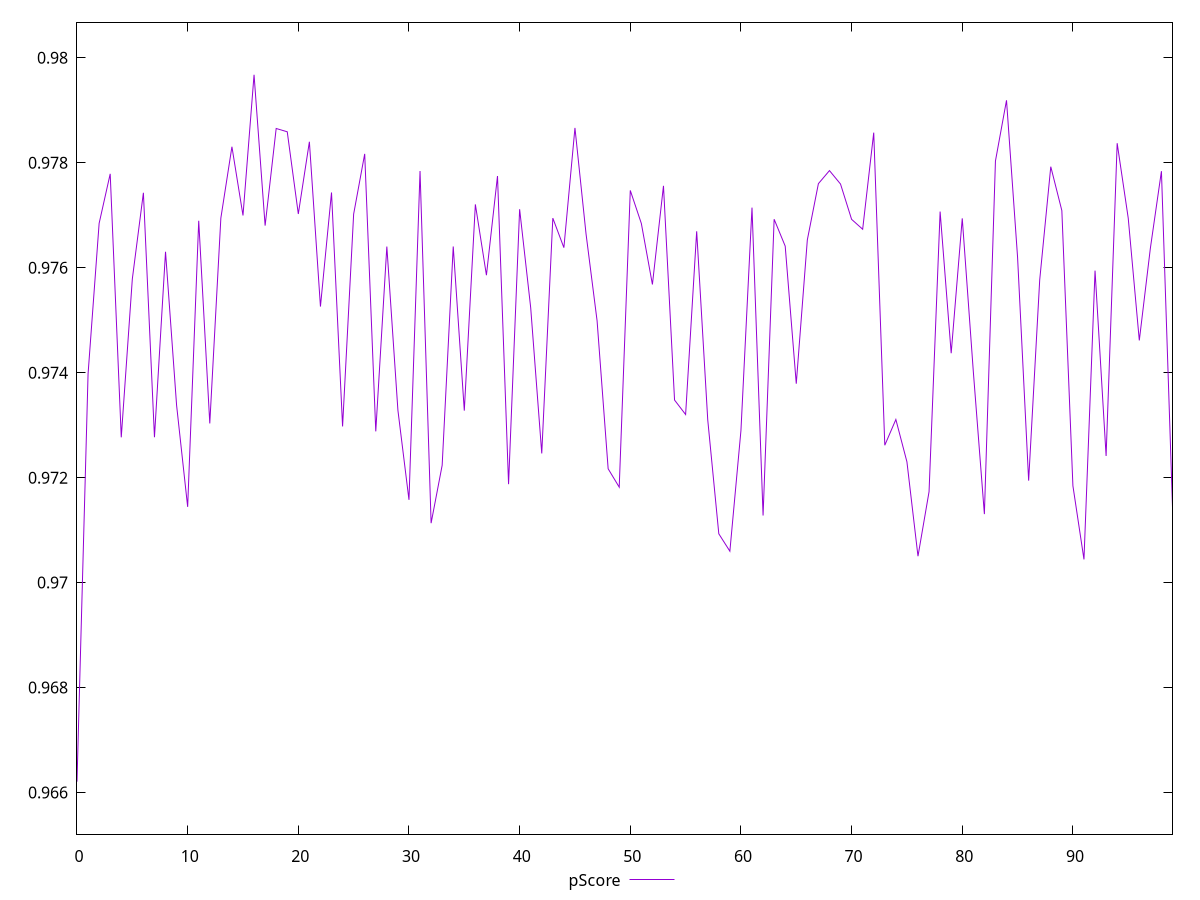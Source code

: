 reset

$pScore <<EOF
0 0.9662082786258601
1 0.9739759651490963
2 0.9768443697419184
3 0.9777876906150202
4 0.9727676133470857
5 0.975785240623293
6 0.9774267648498759
7 0.972769679503225
8 0.9763029808172812
9 0.9733782586070132
10 0.9714429760522884
11 0.9768938584646849
12 0.9730326848117341
13 0.9769448132891565
14 0.9783039442886305
15 0.9769945717434914
16 0.9796745801455348
17 0.9768009274279911
18 0.9786516915784669
19 0.9785884484592374
20 0.9770230346597202
21 0.9783988724981247
22 0.9752586821341793
23 0.9774316519899253
24 0.9729754919130227
25 0.977020378883489
26 0.9781678008265562
27 0.9728807244440596
28 0.9764019242464214
29 0.9732841932755619
30 0.9715769141849262
31 0.9778413479747219
32 0.9711325168887199
33 0.9722352977476239
34 0.9764030779843379
35 0.9732768246917776
36 0.9772055260092922
37 0.9758561050225505
38 0.9777459109193853
39 0.971875782551131
40 0.977112858980002
41 0.9752370121646818
42 0.9724613841317988
43 0.9769436731387524
44 0.9763811520549522
45 0.9786626487245067
46 0.9766462567436075
47 0.9749873185458678
48 0.9721685056771732
49 0.9718186544791787
50 0.9774718562763436
51 0.9768417034298034
52 0.9756799183939944
53 0.9775592765711558
54 0.9734778695125854
55 0.973202263485483
56 0.9766932862532722
57 0.9731013192121244
58 0.9709297544867668
59 0.9705981479312012
60 0.9728951561705509
61 0.9771442738646279
62 0.9712781958039812
63 0.9769227652733448
64 0.9764103843244444
65 0.9737897812195303
66 0.9765290467824091
67 0.9776004872745168
68 0.9778491674225089
69 0.9775929973150985
70 0.9769208640779599
71 0.9767318678195378
72 0.9785727140230502
73 0.9726169891148424
74 0.973107479736937
75 0.9723011773996251
76 0.9705032514725058
77 0.9717320139485142
78 0.9770685378313029
79 0.9743696060040539
80 0.9769394923406673
81 0.974021196658178
82 0.9713053380272552
83 0.9780319589456145
84 0.979188401355263
85 0.9761968743358826
86 0.9719424998394135
87 0.9757673131888323
88 0.977923938777318
89 0.9770874838633042
90 0.9718438650525218
91 0.9704421989144407
92 0.9759435666470231
93 0.9724127463705664
94 0.9783709315222728
95 0.9769425329595243
96 0.974613608118951
97 0.976369992780288
98 0.9778379963476578
99 0.971439591924189
EOF

set key outside below
set xrange [0:99]
set yrange [0.9652082786258601:0.9806745801455348]
set trange [0.9652082786258601:0.9806745801455348]
set terminal svg size 640, 500 enhanced background rgb 'white'
set output "reports/report_00030_2021-02-24T20-42-31.540Z/bootup-time/samples/music/pScore/values.svg"

plot $pScore title "pScore" with line

reset
